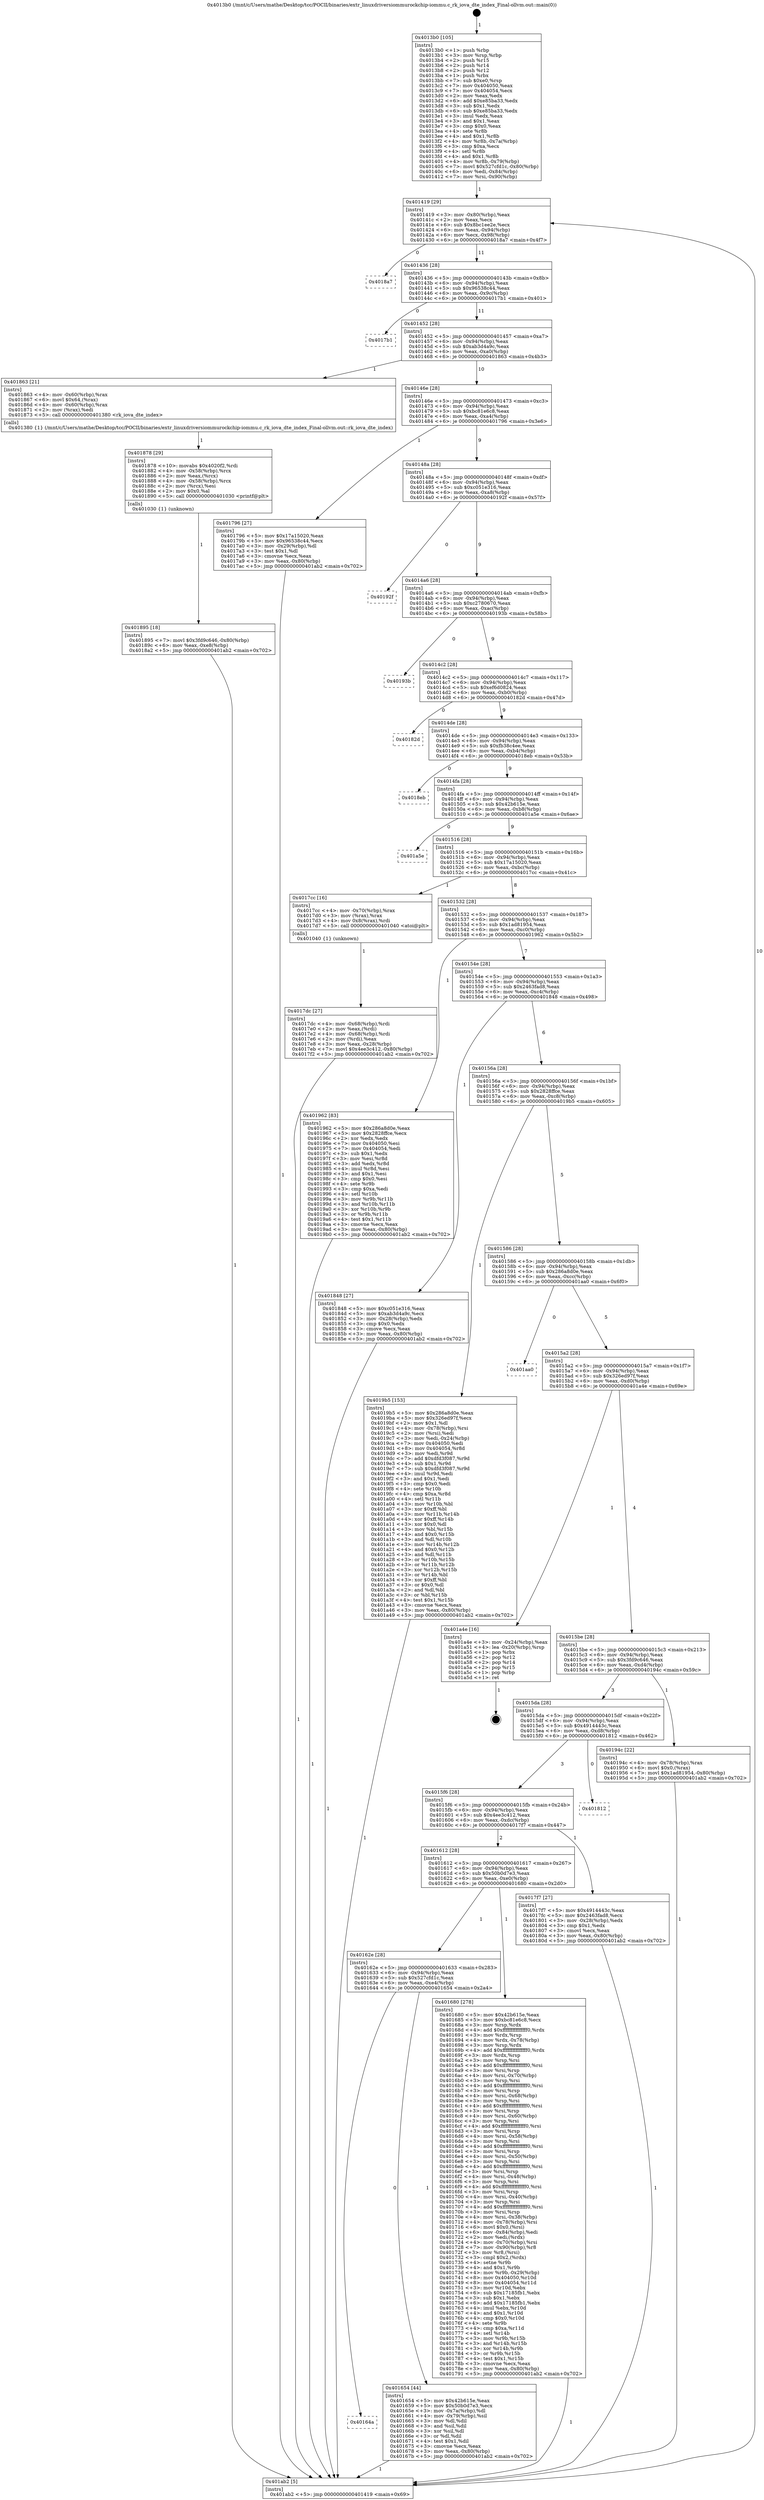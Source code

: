 digraph "0x4013b0" {
  label = "0x4013b0 (/mnt/c/Users/mathe/Desktop/tcc/POCII/binaries/extr_linuxdriversiommurockchip-iommu.c_rk_iova_dte_index_Final-ollvm.out::main(0))"
  labelloc = "t"
  node[shape=record]

  Entry [label="",width=0.3,height=0.3,shape=circle,fillcolor=black,style=filled]
  "0x401419" [label="{
     0x401419 [29]\l
     | [instrs]\l
     &nbsp;&nbsp;0x401419 \<+3\>: mov -0x80(%rbp),%eax\l
     &nbsp;&nbsp;0x40141c \<+2\>: mov %eax,%ecx\l
     &nbsp;&nbsp;0x40141e \<+6\>: sub $0x8bc1ee2e,%ecx\l
     &nbsp;&nbsp;0x401424 \<+6\>: mov %eax,-0x94(%rbp)\l
     &nbsp;&nbsp;0x40142a \<+6\>: mov %ecx,-0x98(%rbp)\l
     &nbsp;&nbsp;0x401430 \<+6\>: je 00000000004018a7 \<main+0x4f7\>\l
  }"]
  "0x4018a7" [label="{
     0x4018a7\l
  }", style=dashed]
  "0x401436" [label="{
     0x401436 [28]\l
     | [instrs]\l
     &nbsp;&nbsp;0x401436 \<+5\>: jmp 000000000040143b \<main+0x8b\>\l
     &nbsp;&nbsp;0x40143b \<+6\>: mov -0x94(%rbp),%eax\l
     &nbsp;&nbsp;0x401441 \<+5\>: sub $0x96538c44,%eax\l
     &nbsp;&nbsp;0x401446 \<+6\>: mov %eax,-0x9c(%rbp)\l
     &nbsp;&nbsp;0x40144c \<+6\>: je 00000000004017b1 \<main+0x401\>\l
  }"]
  Exit [label="",width=0.3,height=0.3,shape=circle,fillcolor=black,style=filled,peripheries=2]
  "0x4017b1" [label="{
     0x4017b1\l
  }", style=dashed]
  "0x401452" [label="{
     0x401452 [28]\l
     | [instrs]\l
     &nbsp;&nbsp;0x401452 \<+5\>: jmp 0000000000401457 \<main+0xa7\>\l
     &nbsp;&nbsp;0x401457 \<+6\>: mov -0x94(%rbp),%eax\l
     &nbsp;&nbsp;0x40145d \<+5\>: sub $0xab3d4a9c,%eax\l
     &nbsp;&nbsp;0x401462 \<+6\>: mov %eax,-0xa0(%rbp)\l
     &nbsp;&nbsp;0x401468 \<+6\>: je 0000000000401863 \<main+0x4b3\>\l
  }"]
  "0x401895" [label="{
     0x401895 [18]\l
     | [instrs]\l
     &nbsp;&nbsp;0x401895 \<+7\>: movl $0x3fd9c646,-0x80(%rbp)\l
     &nbsp;&nbsp;0x40189c \<+6\>: mov %eax,-0xe8(%rbp)\l
     &nbsp;&nbsp;0x4018a2 \<+5\>: jmp 0000000000401ab2 \<main+0x702\>\l
  }"]
  "0x401863" [label="{
     0x401863 [21]\l
     | [instrs]\l
     &nbsp;&nbsp;0x401863 \<+4\>: mov -0x60(%rbp),%rax\l
     &nbsp;&nbsp;0x401867 \<+6\>: movl $0x64,(%rax)\l
     &nbsp;&nbsp;0x40186d \<+4\>: mov -0x60(%rbp),%rax\l
     &nbsp;&nbsp;0x401871 \<+2\>: mov (%rax),%edi\l
     &nbsp;&nbsp;0x401873 \<+5\>: call 0000000000401380 \<rk_iova_dte_index\>\l
     | [calls]\l
     &nbsp;&nbsp;0x401380 \{1\} (/mnt/c/Users/mathe/Desktop/tcc/POCII/binaries/extr_linuxdriversiommurockchip-iommu.c_rk_iova_dte_index_Final-ollvm.out::rk_iova_dte_index)\l
  }"]
  "0x40146e" [label="{
     0x40146e [28]\l
     | [instrs]\l
     &nbsp;&nbsp;0x40146e \<+5\>: jmp 0000000000401473 \<main+0xc3\>\l
     &nbsp;&nbsp;0x401473 \<+6\>: mov -0x94(%rbp),%eax\l
     &nbsp;&nbsp;0x401479 \<+5\>: sub $0xbc81e6c8,%eax\l
     &nbsp;&nbsp;0x40147e \<+6\>: mov %eax,-0xa4(%rbp)\l
     &nbsp;&nbsp;0x401484 \<+6\>: je 0000000000401796 \<main+0x3e6\>\l
  }"]
  "0x401878" [label="{
     0x401878 [29]\l
     | [instrs]\l
     &nbsp;&nbsp;0x401878 \<+10\>: movabs $0x4020f2,%rdi\l
     &nbsp;&nbsp;0x401882 \<+4\>: mov -0x58(%rbp),%rcx\l
     &nbsp;&nbsp;0x401886 \<+2\>: mov %eax,(%rcx)\l
     &nbsp;&nbsp;0x401888 \<+4\>: mov -0x58(%rbp),%rcx\l
     &nbsp;&nbsp;0x40188c \<+2\>: mov (%rcx),%esi\l
     &nbsp;&nbsp;0x40188e \<+2\>: mov $0x0,%al\l
     &nbsp;&nbsp;0x401890 \<+5\>: call 0000000000401030 \<printf@plt\>\l
     | [calls]\l
     &nbsp;&nbsp;0x401030 \{1\} (unknown)\l
  }"]
  "0x401796" [label="{
     0x401796 [27]\l
     | [instrs]\l
     &nbsp;&nbsp;0x401796 \<+5\>: mov $0x17a15020,%eax\l
     &nbsp;&nbsp;0x40179b \<+5\>: mov $0x96538c44,%ecx\l
     &nbsp;&nbsp;0x4017a0 \<+3\>: mov -0x29(%rbp),%dl\l
     &nbsp;&nbsp;0x4017a3 \<+3\>: test $0x1,%dl\l
     &nbsp;&nbsp;0x4017a6 \<+3\>: cmovne %ecx,%eax\l
     &nbsp;&nbsp;0x4017a9 \<+3\>: mov %eax,-0x80(%rbp)\l
     &nbsp;&nbsp;0x4017ac \<+5\>: jmp 0000000000401ab2 \<main+0x702\>\l
  }"]
  "0x40148a" [label="{
     0x40148a [28]\l
     | [instrs]\l
     &nbsp;&nbsp;0x40148a \<+5\>: jmp 000000000040148f \<main+0xdf\>\l
     &nbsp;&nbsp;0x40148f \<+6\>: mov -0x94(%rbp),%eax\l
     &nbsp;&nbsp;0x401495 \<+5\>: sub $0xc051e316,%eax\l
     &nbsp;&nbsp;0x40149a \<+6\>: mov %eax,-0xa8(%rbp)\l
     &nbsp;&nbsp;0x4014a0 \<+6\>: je 000000000040192f \<main+0x57f\>\l
  }"]
  "0x4017dc" [label="{
     0x4017dc [27]\l
     | [instrs]\l
     &nbsp;&nbsp;0x4017dc \<+4\>: mov -0x68(%rbp),%rdi\l
     &nbsp;&nbsp;0x4017e0 \<+2\>: mov %eax,(%rdi)\l
     &nbsp;&nbsp;0x4017e2 \<+4\>: mov -0x68(%rbp),%rdi\l
     &nbsp;&nbsp;0x4017e6 \<+2\>: mov (%rdi),%eax\l
     &nbsp;&nbsp;0x4017e8 \<+3\>: mov %eax,-0x28(%rbp)\l
     &nbsp;&nbsp;0x4017eb \<+7\>: movl $0x4ee3c412,-0x80(%rbp)\l
     &nbsp;&nbsp;0x4017f2 \<+5\>: jmp 0000000000401ab2 \<main+0x702\>\l
  }"]
  "0x40192f" [label="{
     0x40192f\l
  }", style=dashed]
  "0x4014a6" [label="{
     0x4014a6 [28]\l
     | [instrs]\l
     &nbsp;&nbsp;0x4014a6 \<+5\>: jmp 00000000004014ab \<main+0xfb\>\l
     &nbsp;&nbsp;0x4014ab \<+6\>: mov -0x94(%rbp),%eax\l
     &nbsp;&nbsp;0x4014b1 \<+5\>: sub $0xc2780670,%eax\l
     &nbsp;&nbsp;0x4014b6 \<+6\>: mov %eax,-0xac(%rbp)\l
     &nbsp;&nbsp;0x4014bc \<+6\>: je 000000000040193b \<main+0x58b\>\l
  }"]
  "0x4013b0" [label="{
     0x4013b0 [105]\l
     | [instrs]\l
     &nbsp;&nbsp;0x4013b0 \<+1\>: push %rbp\l
     &nbsp;&nbsp;0x4013b1 \<+3\>: mov %rsp,%rbp\l
     &nbsp;&nbsp;0x4013b4 \<+2\>: push %r15\l
     &nbsp;&nbsp;0x4013b6 \<+2\>: push %r14\l
     &nbsp;&nbsp;0x4013b8 \<+2\>: push %r12\l
     &nbsp;&nbsp;0x4013ba \<+1\>: push %rbx\l
     &nbsp;&nbsp;0x4013bb \<+7\>: sub $0xe0,%rsp\l
     &nbsp;&nbsp;0x4013c2 \<+7\>: mov 0x404050,%eax\l
     &nbsp;&nbsp;0x4013c9 \<+7\>: mov 0x404054,%ecx\l
     &nbsp;&nbsp;0x4013d0 \<+2\>: mov %eax,%edx\l
     &nbsp;&nbsp;0x4013d2 \<+6\>: add $0xe85ba33,%edx\l
     &nbsp;&nbsp;0x4013d8 \<+3\>: sub $0x1,%edx\l
     &nbsp;&nbsp;0x4013db \<+6\>: sub $0xe85ba33,%edx\l
     &nbsp;&nbsp;0x4013e1 \<+3\>: imul %edx,%eax\l
     &nbsp;&nbsp;0x4013e4 \<+3\>: and $0x1,%eax\l
     &nbsp;&nbsp;0x4013e7 \<+3\>: cmp $0x0,%eax\l
     &nbsp;&nbsp;0x4013ea \<+4\>: sete %r8b\l
     &nbsp;&nbsp;0x4013ee \<+4\>: and $0x1,%r8b\l
     &nbsp;&nbsp;0x4013f2 \<+4\>: mov %r8b,-0x7a(%rbp)\l
     &nbsp;&nbsp;0x4013f6 \<+3\>: cmp $0xa,%ecx\l
     &nbsp;&nbsp;0x4013f9 \<+4\>: setl %r8b\l
     &nbsp;&nbsp;0x4013fd \<+4\>: and $0x1,%r8b\l
     &nbsp;&nbsp;0x401401 \<+4\>: mov %r8b,-0x79(%rbp)\l
     &nbsp;&nbsp;0x401405 \<+7\>: movl $0x527cfd1c,-0x80(%rbp)\l
     &nbsp;&nbsp;0x40140c \<+6\>: mov %edi,-0x84(%rbp)\l
     &nbsp;&nbsp;0x401412 \<+7\>: mov %rsi,-0x90(%rbp)\l
  }"]
  "0x40193b" [label="{
     0x40193b\l
  }", style=dashed]
  "0x4014c2" [label="{
     0x4014c2 [28]\l
     | [instrs]\l
     &nbsp;&nbsp;0x4014c2 \<+5\>: jmp 00000000004014c7 \<main+0x117\>\l
     &nbsp;&nbsp;0x4014c7 \<+6\>: mov -0x94(%rbp),%eax\l
     &nbsp;&nbsp;0x4014cd \<+5\>: sub $0xef6d0824,%eax\l
     &nbsp;&nbsp;0x4014d2 \<+6\>: mov %eax,-0xb0(%rbp)\l
     &nbsp;&nbsp;0x4014d8 \<+6\>: je 000000000040182d \<main+0x47d\>\l
  }"]
  "0x401ab2" [label="{
     0x401ab2 [5]\l
     | [instrs]\l
     &nbsp;&nbsp;0x401ab2 \<+5\>: jmp 0000000000401419 \<main+0x69\>\l
  }"]
  "0x40182d" [label="{
     0x40182d\l
  }", style=dashed]
  "0x4014de" [label="{
     0x4014de [28]\l
     | [instrs]\l
     &nbsp;&nbsp;0x4014de \<+5\>: jmp 00000000004014e3 \<main+0x133\>\l
     &nbsp;&nbsp;0x4014e3 \<+6\>: mov -0x94(%rbp),%eax\l
     &nbsp;&nbsp;0x4014e9 \<+5\>: sub $0xfb38c4ee,%eax\l
     &nbsp;&nbsp;0x4014ee \<+6\>: mov %eax,-0xb4(%rbp)\l
     &nbsp;&nbsp;0x4014f4 \<+6\>: je 00000000004018eb \<main+0x53b\>\l
  }"]
  "0x40164a" [label="{
     0x40164a\l
  }", style=dashed]
  "0x4018eb" [label="{
     0x4018eb\l
  }", style=dashed]
  "0x4014fa" [label="{
     0x4014fa [28]\l
     | [instrs]\l
     &nbsp;&nbsp;0x4014fa \<+5\>: jmp 00000000004014ff \<main+0x14f\>\l
     &nbsp;&nbsp;0x4014ff \<+6\>: mov -0x94(%rbp),%eax\l
     &nbsp;&nbsp;0x401505 \<+5\>: sub $0x42b615e,%eax\l
     &nbsp;&nbsp;0x40150a \<+6\>: mov %eax,-0xb8(%rbp)\l
     &nbsp;&nbsp;0x401510 \<+6\>: je 0000000000401a5e \<main+0x6ae\>\l
  }"]
  "0x401654" [label="{
     0x401654 [44]\l
     | [instrs]\l
     &nbsp;&nbsp;0x401654 \<+5\>: mov $0x42b615e,%eax\l
     &nbsp;&nbsp;0x401659 \<+5\>: mov $0x50b0d7e3,%ecx\l
     &nbsp;&nbsp;0x40165e \<+3\>: mov -0x7a(%rbp),%dl\l
     &nbsp;&nbsp;0x401661 \<+4\>: mov -0x79(%rbp),%sil\l
     &nbsp;&nbsp;0x401665 \<+3\>: mov %dl,%dil\l
     &nbsp;&nbsp;0x401668 \<+3\>: and %sil,%dil\l
     &nbsp;&nbsp;0x40166b \<+3\>: xor %sil,%dl\l
     &nbsp;&nbsp;0x40166e \<+3\>: or %dl,%dil\l
     &nbsp;&nbsp;0x401671 \<+4\>: test $0x1,%dil\l
     &nbsp;&nbsp;0x401675 \<+3\>: cmovne %ecx,%eax\l
     &nbsp;&nbsp;0x401678 \<+3\>: mov %eax,-0x80(%rbp)\l
     &nbsp;&nbsp;0x40167b \<+5\>: jmp 0000000000401ab2 \<main+0x702\>\l
  }"]
  "0x401a5e" [label="{
     0x401a5e\l
  }", style=dashed]
  "0x401516" [label="{
     0x401516 [28]\l
     | [instrs]\l
     &nbsp;&nbsp;0x401516 \<+5\>: jmp 000000000040151b \<main+0x16b\>\l
     &nbsp;&nbsp;0x40151b \<+6\>: mov -0x94(%rbp),%eax\l
     &nbsp;&nbsp;0x401521 \<+5\>: sub $0x17a15020,%eax\l
     &nbsp;&nbsp;0x401526 \<+6\>: mov %eax,-0xbc(%rbp)\l
     &nbsp;&nbsp;0x40152c \<+6\>: je 00000000004017cc \<main+0x41c\>\l
  }"]
  "0x40162e" [label="{
     0x40162e [28]\l
     | [instrs]\l
     &nbsp;&nbsp;0x40162e \<+5\>: jmp 0000000000401633 \<main+0x283\>\l
     &nbsp;&nbsp;0x401633 \<+6\>: mov -0x94(%rbp),%eax\l
     &nbsp;&nbsp;0x401639 \<+5\>: sub $0x527cfd1c,%eax\l
     &nbsp;&nbsp;0x40163e \<+6\>: mov %eax,-0xe4(%rbp)\l
     &nbsp;&nbsp;0x401644 \<+6\>: je 0000000000401654 \<main+0x2a4\>\l
  }"]
  "0x4017cc" [label="{
     0x4017cc [16]\l
     | [instrs]\l
     &nbsp;&nbsp;0x4017cc \<+4\>: mov -0x70(%rbp),%rax\l
     &nbsp;&nbsp;0x4017d0 \<+3\>: mov (%rax),%rax\l
     &nbsp;&nbsp;0x4017d3 \<+4\>: mov 0x8(%rax),%rdi\l
     &nbsp;&nbsp;0x4017d7 \<+5\>: call 0000000000401040 \<atoi@plt\>\l
     | [calls]\l
     &nbsp;&nbsp;0x401040 \{1\} (unknown)\l
  }"]
  "0x401532" [label="{
     0x401532 [28]\l
     | [instrs]\l
     &nbsp;&nbsp;0x401532 \<+5\>: jmp 0000000000401537 \<main+0x187\>\l
     &nbsp;&nbsp;0x401537 \<+6\>: mov -0x94(%rbp),%eax\l
     &nbsp;&nbsp;0x40153d \<+5\>: sub $0x1ad81954,%eax\l
     &nbsp;&nbsp;0x401542 \<+6\>: mov %eax,-0xc0(%rbp)\l
     &nbsp;&nbsp;0x401548 \<+6\>: je 0000000000401962 \<main+0x5b2\>\l
  }"]
  "0x401680" [label="{
     0x401680 [278]\l
     | [instrs]\l
     &nbsp;&nbsp;0x401680 \<+5\>: mov $0x42b615e,%eax\l
     &nbsp;&nbsp;0x401685 \<+5\>: mov $0xbc81e6c8,%ecx\l
     &nbsp;&nbsp;0x40168a \<+3\>: mov %rsp,%rdx\l
     &nbsp;&nbsp;0x40168d \<+4\>: add $0xfffffffffffffff0,%rdx\l
     &nbsp;&nbsp;0x401691 \<+3\>: mov %rdx,%rsp\l
     &nbsp;&nbsp;0x401694 \<+4\>: mov %rdx,-0x78(%rbp)\l
     &nbsp;&nbsp;0x401698 \<+3\>: mov %rsp,%rdx\l
     &nbsp;&nbsp;0x40169b \<+4\>: add $0xfffffffffffffff0,%rdx\l
     &nbsp;&nbsp;0x40169f \<+3\>: mov %rdx,%rsp\l
     &nbsp;&nbsp;0x4016a2 \<+3\>: mov %rsp,%rsi\l
     &nbsp;&nbsp;0x4016a5 \<+4\>: add $0xfffffffffffffff0,%rsi\l
     &nbsp;&nbsp;0x4016a9 \<+3\>: mov %rsi,%rsp\l
     &nbsp;&nbsp;0x4016ac \<+4\>: mov %rsi,-0x70(%rbp)\l
     &nbsp;&nbsp;0x4016b0 \<+3\>: mov %rsp,%rsi\l
     &nbsp;&nbsp;0x4016b3 \<+4\>: add $0xfffffffffffffff0,%rsi\l
     &nbsp;&nbsp;0x4016b7 \<+3\>: mov %rsi,%rsp\l
     &nbsp;&nbsp;0x4016ba \<+4\>: mov %rsi,-0x68(%rbp)\l
     &nbsp;&nbsp;0x4016be \<+3\>: mov %rsp,%rsi\l
     &nbsp;&nbsp;0x4016c1 \<+4\>: add $0xfffffffffffffff0,%rsi\l
     &nbsp;&nbsp;0x4016c5 \<+3\>: mov %rsi,%rsp\l
     &nbsp;&nbsp;0x4016c8 \<+4\>: mov %rsi,-0x60(%rbp)\l
     &nbsp;&nbsp;0x4016cc \<+3\>: mov %rsp,%rsi\l
     &nbsp;&nbsp;0x4016cf \<+4\>: add $0xfffffffffffffff0,%rsi\l
     &nbsp;&nbsp;0x4016d3 \<+3\>: mov %rsi,%rsp\l
     &nbsp;&nbsp;0x4016d6 \<+4\>: mov %rsi,-0x58(%rbp)\l
     &nbsp;&nbsp;0x4016da \<+3\>: mov %rsp,%rsi\l
     &nbsp;&nbsp;0x4016dd \<+4\>: add $0xfffffffffffffff0,%rsi\l
     &nbsp;&nbsp;0x4016e1 \<+3\>: mov %rsi,%rsp\l
     &nbsp;&nbsp;0x4016e4 \<+4\>: mov %rsi,-0x50(%rbp)\l
     &nbsp;&nbsp;0x4016e8 \<+3\>: mov %rsp,%rsi\l
     &nbsp;&nbsp;0x4016eb \<+4\>: add $0xfffffffffffffff0,%rsi\l
     &nbsp;&nbsp;0x4016ef \<+3\>: mov %rsi,%rsp\l
     &nbsp;&nbsp;0x4016f2 \<+4\>: mov %rsi,-0x48(%rbp)\l
     &nbsp;&nbsp;0x4016f6 \<+3\>: mov %rsp,%rsi\l
     &nbsp;&nbsp;0x4016f9 \<+4\>: add $0xfffffffffffffff0,%rsi\l
     &nbsp;&nbsp;0x4016fd \<+3\>: mov %rsi,%rsp\l
     &nbsp;&nbsp;0x401700 \<+4\>: mov %rsi,-0x40(%rbp)\l
     &nbsp;&nbsp;0x401704 \<+3\>: mov %rsp,%rsi\l
     &nbsp;&nbsp;0x401707 \<+4\>: add $0xfffffffffffffff0,%rsi\l
     &nbsp;&nbsp;0x40170b \<+3\>: mov %rsi,%rsp\l
     &nbsp;&nbsp;0x40170e \<+4\>: mov %rsi,-0x38(%rbp)\l
     &nbsp;&nbsp;0x401712 \<+4\>: mov -0x78(%rbp),%rsi\l
     &nbsp;&nbsp;0x401716 \<+6\>: movl $0x0,(%rsi)\l
     &nbsp;&nbsp;0x40171c \<+6\>: mov -0x84(%rbp),%edi\l
     &nbsp;&nbsp;0x401722 \<+2\>: mov %edi,(%rdx)\l
     &nbsp;&nbsp;0x401724 \<+4\>: mov -0x70(%rbp),%rsi\l
     &nbsp;&nbsp;0x401728 \<+7\>: mov -0x90(%rbp),%r8\l
     &nbsp;&nbsp;0x40172f \<+3\>: mov %r8,(%rsi)\l
     &nbsp;&nbsp;0x401732 \<+3\>: cmpl $0x2,(%rdx)\l
     &nbsp;&nbsp;0x401735 \<+4\>: setne %r9b\l
     &nbsp;&nbsp;0x401739 \<+4\>: and $0x1,%r9b\l
     &nbsp;&nbsp;0x40173d \<+4\>: mov %r9b,-0x29(%rbp)\l
     &nbsp;&nbsp;0x401741 \<+8\>: mov 0x404050,%r10d\l
     &nbsp;&nbsp;0x401749 \<+8\>: mov 0x404054,%r11d\l
     &nbsp;&nbsp;0x401751 \<+3\>: mov %r10d,%ebx\l
     &nbsp;&nbsp;0x401754 \<+6\>: sub $0x17185fb1,%ebx\l
     &nbsp;&nbsp;0x40175a \<+3\>: sub $0x1,%ebx\l
     &nbsp;&nbsp;0x40175d \<+6\>: add $0x17185fb1,%ebx\l
     &nbsp;&nbsp;0x401763 \<+4\>: imul %ebx,%r10d\l
     &nbsp;&nbsp;0x401767 \<+4\>: and $0x1,%r10d\l
     &nbsp;&nbsp;0x40176b \<+4\>: cmp $0x0,%r10d\l
     &nbsp;&nbsp;0x40176f \<+4\>: sete %r9b\l
     &nbsp;&nbsp;0x401773 \<+4\>: cmp $0xa,%r11d\l
     &nbsp;&nbsp;0x401777 \<+4\>: setl %r14b\l
     &nbsp;&nbsp;0x40177b \<+3\>: mov %r9b,%r15b\l
     &nbsp;&nbsp;0x40177e \<+3\>: and %r14b,%r15b\l
     &nbsp;&nbsp;0x401781 \<+3\>: xor %r14b,%r9b\l
     &nbsp;&nbsp;0x401784 \<+3\>: or %r9b,%r15b\l
     &nbsp;&nbsp;0x401787 \<+4\>: test $0x1,%r15b\l
     &nbsp;&nbsp;0x40178b \<+3\>: cmovne %ecx,%eax\l
     &nbsp;&nbsp;0x40178e \<+3\>: mov %eax,-0x80(%rbp)\l
     &nbsp;&nbsp;0x401791 \<+5\>: jmp 0000000000401ab2 \<main+0x702\>\l
  }"]
  "0x401962" [label="{
     0x401962 [83]\l
     | [instrs]\l
     &nbsp;&nbsp;0x401962 \<+5\>: mov $0x286a8d0e,%eax\l
     &nbsp;&nbsp;0x401967 \<+5\>: mov $0x2828ffce,%ecx\l
     &nbsp;&nbsp;0x40196c \<+2\>: xor %edx,%edx\l
     &nbsp;&nbsp;0x40196e \<+7\>: mov 0x404050,%esi\l
     &nbsp;&nbsp;0x401975 \<+7\>: mov 0x404054,%edi\l
     &nbsp;&nbsp;0x40197c \<+3\>: sub $0x1,%edx\l
     &nbsp;&nbsp;0x40197f \<+3\>: mov %esi,%r8d\l
     &nbsp;&nbsp;0x401982 \<+3\>: add %edx,%r8d\l
     &nbsp;&nbsp;0x401985 \<+4\>: imul %r8d,%esi\l
     &nbsp;&nbsp;0x401989 \<+3\>: and $0x1,%esi\l
     &nbsp;&nbsp;0x40198c \<+3\>: cmp $0x0,%esi\l
     &nbsp;&nbsp;0x40198f \<+4\>: sete %r9b\l
     &nbsp;&nbsp;0x401993 \<+3\>: cmp $0xa,%edi\l
     &nbsp;&nbsp;0x401996 \<+4\>: setl %r10b\l
     &nbsp;&nbsp;0x40199a \<+3\>: mov %r9b,%r11b\l
     &nbsp;&nbsp;0x40199d \<+3\>: and %r10b,%r11b\l
     &nbsp;&nbsp;0x4019a0 \<+3\>: xor %r10b,%r9b\l
     &nbsp;&nbsp;0x4019a3 \<+3\>: or %r9b,%r11b\l
     &nbsp;&nbsp;0x4019a6 \<+4\>: test $0x1,%r11b\l
     &nbsp;&nbsp;0x4019aa \<+3\>: cmovne %ecx,%eax\l
     &nbsp;&nbsp;0x4019ad \<+3\>: mov %eax,-0x80(%rbp)\l
     &nbsp;&nbsp;0x4019b0 \<+5\>: jmp 0000000000401ab2 \<main+0x702\>\l
  }"]
  "0x40154e" [label="{
     0x40154e [28]\l
     | [instrs]\l
     &nbsp;&nbsp;0x40154e \<+5\>: jmp 0000000000401553 \<main+0x1a3\>\l
     &nbsp;&nbsp;0x401553 \<+6\>: mov -0x94(%rbp),%eax\l
     &nbsp;&nbsp;0x401559 \<+5\>: sub $0x2463fad8,%eax\l
     &nbsp;&nbsp;0x40155e \<+6\>: mov %eax,-0xc4(%rbp)\l
     &nbsp;&nbsp;0x401564 \<+6\>: je 0000000000401848 \<main+0x498\>\l
  }"]
  "0x401612" [label="{
     0x401612 [28]\l
     | [instrs]\l
     &nbsp;&nbsp;0x401612 \<+5\>: jmp 0000000000401617 \<main+0x267\>\l
     &nbsp;&nbsp;0x401617 \<+6\>: mov -0x94(%rbp),%eax\l
     &nbsp;&nbsp;0x40161d \<+5\>: sub $0x50b0d7e3,%eax\l
     &nbsp;&nbsp;0x401622 \<+6\>: mov %eax,-0xe0(%rbp)\l
     &nbsp;&nbsp;0x401628 \<+6\>: je 0000000000401680 \<main+0x2d0\>\l
  }"]
  "0x401848" [label="{
     0x401848 [27]\l
     | [instrs]\l
     &nbsp;&nbsp;0x401848 \<+5\>: mov $0xc051e316,%eax\l
     &nbsp;&nbsp;0x40184d \<+5\>: mov $0xab3d4a9c,%ecx\l
     &nbsp;&nbsp;0x401852 \<+3\>: mov -0x28(%rbp),%edx\l
     &nbsp;&nbsp;0x401855 \<+3\>: cmp $0x0,%edx\l
     &nbsp;&nbsp;0x401858 \<+3\>: cmove %ecx,%eax\l
     &nbsp;&nbsp;0x40185b \<+3\>: mov %eax,-0x80(%rbp)\l
     &nbsp;&nbsp;0x40185e \<+5\>: jmp 0000000000401ab2 \<main+0x702\>\l
  }"]
  "0x40156a" [label="{
     0x40156a [28]\l
     | [instrs]\l
     &nbsp;&nbsp;0x40156a \<+5\>: jmp 000000000040156f \<main+0x1bf\>\l
     &nbsp;&nbsp;0x40156f \<+6\>: mov -0x94(%rbp),%eax\l
     &nbsp;&nbsp;0x401575 \<+5\>: sub $0x2828ffce,%eax\l
     &nbsp;&nbsp;0x40157a \<+6\>: mov %eax,-0xc8(%rbp)\l
     &nbsp;&nbsp;0x401580 \<+6\>: je 00000000004019b5 \<main+0x605\>\l
  }"]
  "0x4017f7" [label="{
     0x4017f7 [27]\l
     | [instrs]\l
     &nbsp;&nbsp;0x4017f7 \<+5\>: mov $0x4914443c,%eax\l
     &nbsp;&nbsp;0x4017fc \<+5\>: mov $0x2463fad8,%ecx\l
     &nbsp;&nbsp;0x401801 \<+3\>: mov -0x28(%rbp),%edx\l
     &nbsp;&nbsp;0x401804 \<+3\>: cmp $0x1,%edx\l
     &nbsp;&nbsp;0x401807 \<+3\>: cmovl %ecx,%eax\l
     &nbsp;&nbsp;0x40180a \<+3\>: mov %eax,-0x80(%rbp)\l
     &nbsp;&nbsp;0x40180d \<+5\>: jmp 0000000000401ab2 \<main+0x702\>\l
  }"]
  "0x4019b5" [label="{
     0x4019b5 [153]\l
     | [instrs]\l
     &nbsp;&nbsp;0x4019b5 \<+5\>: mov $0x286a8d0e,%eax\l
     &nbsp;&nbsp;0x4019ba \<+5\>: mov $0x326ed97f,%ecx\l
     &nbsp;&nbsp;0x4019bf \<+2\>: mov $0x1,%dl\l
     &nbsp;&nbsp;0x4019c1 \<+4\>: mov -0x78(%rbp),%rsi\l
     &nbsp;&nbsp;0x4019c5 \<+2\>: mov (%rsi),%edi\l
     &nbsp;&nbsp;0x4019c7 \<+3\>: mov %edi,-0x24(%rbp)\l
     &nbsp;&nbsp;0x4019ca \<+7\>: mov 0x404050,%edi\l
     &nbsp;&nbsp;0x4019d1 \<+8\>: mov 0x404054,%r8d\l
     &nbsp;&nbsp;0x4019d9 \<+3\>: mov %edi,%r9d\l
     &nbsp;&nbsp;0x4019dc \<+7\>: add $0xdfd3f087,%r9d\l
     &nbsp;&nbsp;0x4019e3 \<+4\>: sub $0x1,%r9d\l
     &nbsp;&nbsp;0x4019e7 \<+7\>: sub $0xdfd3f087,%r9d\l
     &nbsp;&nbsp;0x4019ee \<+4\>: imul %r9d,%edi\l
     &nbsp;&nbsp;0x4019f2 \<+3\>: and $0x1,%edi\l
     &nbsp;&nbsp;0x4019f5 \<+3\>: cmp $0x0,%edi\l
     &nbsp;&nbsp;0x4019f8 \<+4\>: sete %r10b\l
     &nbsp;&nbsp;0x4019fc \<+4\>: cmp $0xa,%r8d\l
     &nbsp;&nbsp;0x401a00 \<+4\>: setl %r11b\l
     &nbsp;&nbsp;0x401a04 \<+3\>: mov %r10b,%bl\l
     &nbsp;&nbsp;0x401a07 \<+3\>: xor $0xff,%bl\l
     &nbsp;&nbsp;0x401a0a \<+3\>: mov %r11b,%r14b\l
     &nbsp;&nbsp;0x401a0d \<+4\>: xor $0xff,%r14b\l
     &nbsp;&nbsp;0x401a11 \<+3\>: xor $0x0,%dl\l
     &nbsp;&nbsp;0x401a14 \<+3\>: mov %bl,%r15b\l
     &nbsp;&nbsp;0x401a17 \<+4\>: and $0x0,%r15b\l
     &nbsp;&nbsp;0x401a1b \<+3\>: and %dl,%r10b\l
     &nbsp;&nbsp;0x401a1e \<+3\>: mov %r14b,%r12b\l
     &nbsp;&nbsp;0x401a21 \<+4\>: and $0x0,%r12b\l
     &nbsp;&nbsp;0x401a25 \<+3\>: and %dl,%r11b\l
     &nbsp;&nbsp;0x401a28 \<+3\>: or %r10b,%r15b\l
     &nbsp;&nbsp;0x401a2b \<+3\>: or %r11b,%r12b\l
     &nbsp;&nbsp;0x401a2e \<+3\>: xor %r12b,%r15b\l
     &nbsp;&nbsp;0x401a31 \<+3\>: or %r14b,%bl\l
     &nbsp;&nbsp;0x401a34 \<+3\>: xor $0xff,%bl\l
     &nbsp;&nbsp;0x401a37 \<+3\>: or $0x0,%dl\l
     &nbsp;&nbsp;0x401a3a \<+2\>: and %dl,%bl\l
     &nbsp;&nbsp;0x401a3c \<+3\>: or %bl,%r15b\l
     &nbsp;&nbsp;0x401a3f \<+4\>: test $0x1,%r15b\l
     &nbsp;&nbsp;0x401a43 \<+3\>: cmovne %ecx,%eax\l
     &nbsp;&nbsp;0x401a46 \<+3\>: mov %eax,-0x80(%rbp)\l
     &nbsp;&nbsp;0x401a49 \<+5\>: jmp 0000000000401ab2 \<main+0x702\>\l
  }"]
  "0x401586" [label="{
     0x401586 [28]\l
     | [instrs]\l
     &nbsp;&nbsp;0x401586 \<+5\>: jmp 000000000040158b \<main+0x1db\>\l
     &nbsp;&nbsp;0x40158b \<+6\>: mov -0x94(%rbp),%eax\l
     &nbsp;&nbsp;0x401591 \<+5\>: sub $0x286a8d0e,%eax\l
     &nbsp;&nbsp;0x401596 \<+6\>: mov %eax,-0xcc(%rbp)\l
     &nbsp;&nbsp;0x40159c \<+6\>: je 0000000000401aa0 \<main+0x6f0\>\l
  }"]
  "0x4015f6" [label="{
     0x4015f6 [28]\l
     | [instrs]\l
     &nbsp;&nbsp;0x4015f6 \<+5\>: jmp 00000000004015fb \<main+0x24b\>\l
     &nbsp;&nbsp;0x4015fb \<+6\>: mov -0x94(%rbp),%eax\l
     &nbsp;&nbsp;0x401601 \<+5\>: sub $0x4ee3c412,%eax\l
     &nbsp;&nbsp;0x401606 \<+6\>: mov %eax,-0xdc(%rbp)\l
     &nbsp;&nbsp;0x40160c \<+6\>: je 00000000004017f7 \<main+0x447\>\l
  }"]
  "0x401aa0" [label="{
     0x401aa0\l
  }", style=dashed]
  "0x4015a2" [label="{
     0x4015a2 [28]\l
     | [instrs]\l
     &nbsp;&nbsp;0x4015a2 \<+5\>: jmp 00000000004015a7 \<main+0x1f7\>\l
     &nbsp;&nbsp;0x4015a7 \<+6\>: mov -0x94(%rbp),%eax\l
     &nbsp;&nbsp;0x4015ad \<+5\>: sub $0x326ed97f,%eax\l
     &nbsp;&nbsp;0x4015b2 \<+6\>: mov %eax,-0xd0(%rbp)\l
     &nbsp;&nbsp;0x4015b8 \<+6\>: je 0000000000401a4e \<main+0x69e\>\l
  }"]
  "0x401812" [label="{
     0x401812\l
  }", style=dashed]
  "0x401a4e" [label="{
     0x401a4e [16]\l
     | [instrs]\l
     &nbsp;&nbsp;0x401a4e \<+3\>: mov -0x24(%rbp),%eax\l
     &nbsp;&nbsp;0x401a51 \<+4\>: lea -0x20(%rbp),%rsp\l
     &nbsp;&nbsp;0x401a55 \<+1\>: pop %rbx\l
     &nbsp;&nbsp;0x401a56 \<+2\>: pop %r12\l
     &nbsp;&nbsp;0x401a58 \<+2\>: pop %r14\l
     &nbsp;&nbsp;0x401a5a \<+2\>: pop %r15\l
     &nbsp;&nbsp;0x401a5c \<+1\>: pop %rbp\l
     &nbsp;&nbsp;0x401a5d \<+1\>: ret\l
  }"]
  "0x4015be" [label="{
     0x4015be [28]\l
     | [instrs]\l
     &nbsp;&nbsp;0x4015be \<+5\>: jmp 00000000004015c3 \<main+0x213\>\l
     &nbsp;&nbsp;0x4015c3 \<+6\>: mov -0x94(%rbp),%eax\l
     &nbsp;&nbsp;0x4015c9 \<+5\>: sub $0x3fd9c646,%eax\l
     &nbsp;&nbsp;0x4015ce \<+6\>: mov %eax,-0xd4(%rbp)\l
     &nbsp;&nbsp;0x4015d4 \<+6\>: je 000000000040194c \<main+0x59c\>\l
  }"]
  "0x4015da" [label="{
     0x4015da [28]\l
     | [instrs]\l
     &nbsp;&nbsp;0x4015da \<+5\>: jmp 00000000004015df \<main+0x22f\>\l
     &nbsp;&nbsp;0x4015df \<+6\>: mov -0x94(%rbp),%eax\l
     &nbsp;&nbsp;0x4015e5 \<+5\>: sub $0x4914443c,%eax\l
     &nbsp;&nbsp;0x4015ea \<+6\>: mov %eax,-0xd8(%rbp)\l
     &nbsp;&nbsp;0x4015f0 \<+6\>: je 0000000000401812 \<main+0x462\>\l
  }"]
  "0x40194c" [label="{
     0x40194c [22]\l
     | [instrs]\l
     &nbsp;&nbsp;0x40194c \<+4\>: mov -0x78(%rbp),%rax\l
     &nbsp;&nbsp;0x401950 \<+6\>: movl $0x0,(%rax)\l
     &nbsp;&nbsp;0x401956 \<+7\>: movl $0x1ad81954,-0x80(%rbp)\l
     &nbsp;&nbsp;0x40195d \<+5\>: jmp 0000000000401ab2 \<main+0x702\>\l
  }"]
  Entry -> "0x4013b0" [label=" 1"]
  "0x401419" -> "0x4018a7" [label=" 0"]
  "0x401419" -> "0x401436" [label=" 11"]
  "0x401a4e" -> Exit [label=" 1"]
  "0x401436" -> "0x4017b1" [label=" 0"]
  "0x401436" -> "0x401452" [label=" 11"]
  "0x4019b5" -> "0x401ab2" [label=" 1"]
  "0x401452" -> "0x401863" [label=" 1"]
  "0x401452" -> "0x40146e" [label=" 10"]
  "0x401962" -> "0x401ab2" [label=" 1"]
  "0x40146e" -> "0x401796" [label=" 1"]
  "0x40146e" -> "0x40148a" [label=" 9"]
  "0x40194c" -> "0x401ab2" [label=" 1"]
  "0x40148a" -> "0x40192f" [label=" 0"]
  "0x40148a" -> "0x4014a6" [label=" 9"]
  "0x401895" -> "0x401ab2" [label=" 1"]
  "0x4014a6" -> "0x40193b" [label=" 0"]
  "0x4014a6" -> "0x4014c2" [label=" 9"]
  "0x401863" -> "0x401878" [label=" 1"]
  "0x4014c2" -> "0x40182d" [label=" 0"]
  "0x4014c2" -> "0x4014de" [label=" 9"]
  "0x401848" -> "0x401ab2" [label=" 1"]
  "0x4014de" -> "0x4018eb" [label=" 0"]
  "0x4014de" -> "0x4014fa" [label=" 9"]
  "0x4017f7" -> "0x401ab2" [label=" 1"]
  "0x4014fa" -> "0x401a5e" [label=" 0"]
  "0x4014fa" -> "0x401516" [label=" 9"]
  "0x4017dc" -> "0x401ab2" [label=" 1"]
  "0x401516" -> "0x4017cc" [label=" 1"]
  "0x401516" -> "0x401532" [label=" 8"]
  "0x401796" -> "0x401ab2" [label=" 1"]
  "0x401532" -> "0x401962" [label=" 1"]
  "0x401532" -> "0x40154e" [label=" 7"]
  "0x401680" -> "0x401ab2" [label=" 1"]
  "0x40154e" -> "0x401848" [label=" 1"]
  "0x40154e" -> "0x40156a" [label=" 6"]
  "0x401ab2" -> "0x401419" [label=" 10"]
  "0x40156a" -> "0x4019b5" [label=" 1"]
  "0x40156a" -> "0x401586" [label=" 5"]
  "0x4013b0" -> "0x401419" [label=" 1"]
  "0x401586" -> "0x401aa0" [label=" 0"]
  "0x401586" -> "0x4015a2" [label=" 5"]
  "0x40162e" -> "0x40164a" [label=" 0"]
  "0x4015a2" -> "0x401a4e" [label=" 1"]
  "0x4015a2" -> "0x4015be" [label=" 4"]
  "0x40162e" -> "0x401654" [label=" 1"]
  "0x4015be" -> "0x40194c" [label=" 1"]
  "0x4015be" -> "0x4015da" [label=" 3"]
  "0x4017cc" -> "0x4017dc" [label=" 1"]
  "0x4015da" -> "0x401812" [label=" 0"]
  "0x4015da" -> "0x4015f6" [label=" 3"]
  "0x401654" -> "0x401ab2" [label=" 1"]
  "0x4015f6" -> "0x4017f7" [label=" 1"]
  "0x4015f6" -> "0x401612" [label=" 2"]
  "0x401878" -> "0x401895" [label=" 1"]
  "0x401612" -> "0x401680" [label=" 1"]
  "0x401612" -> "0x40162e" [label=" 1"]
}
